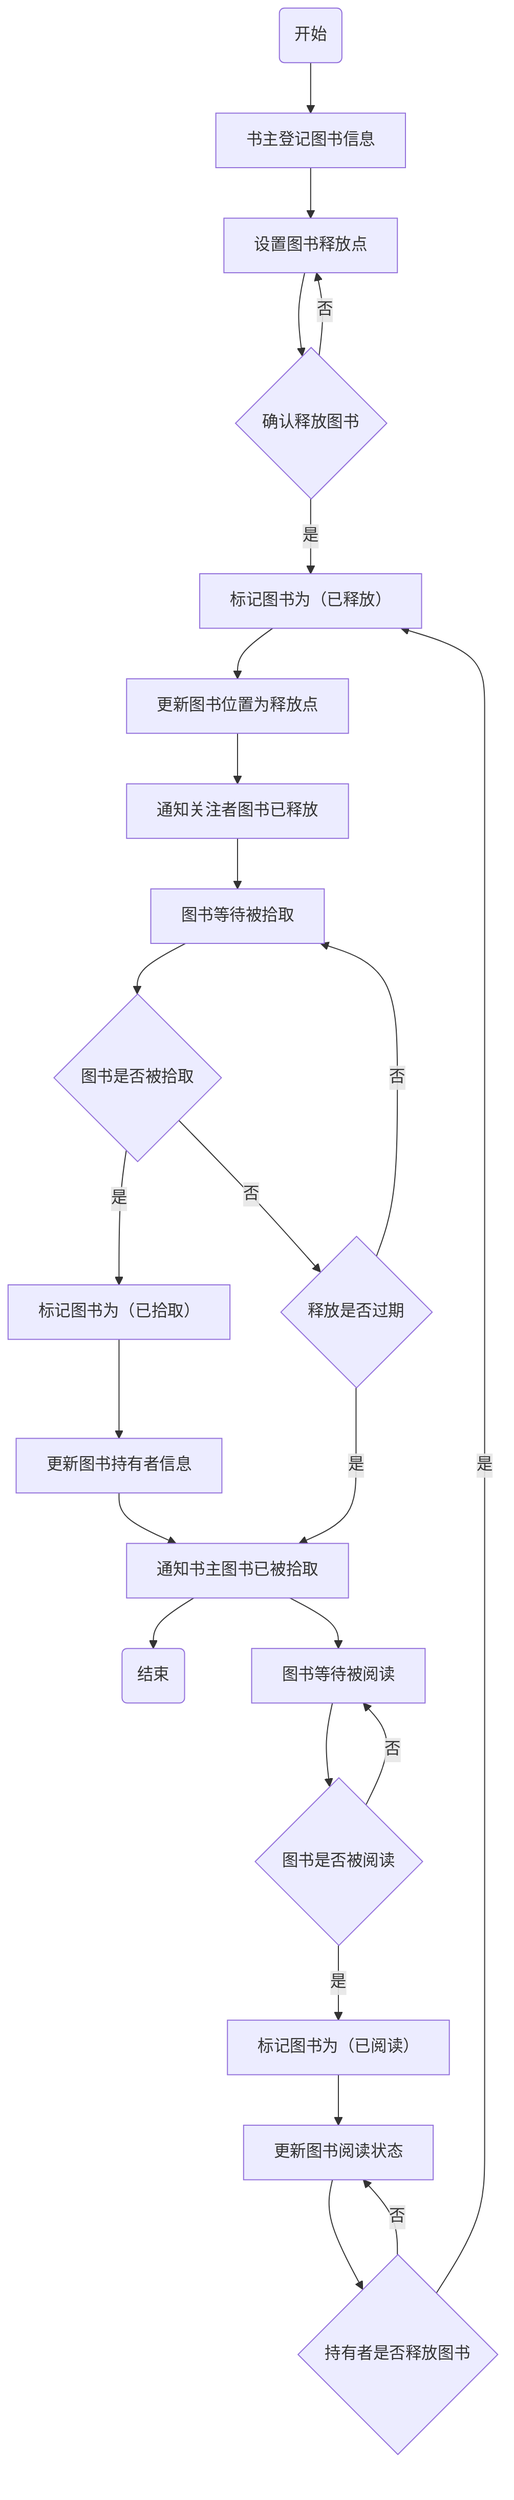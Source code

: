 graph TD
    Start(开始) --> RegisterBook[书主登记图书信息]
    RegisterBook --> SetReleasePoint[设置图书释放点]
    SetReleasePoint --> ConfirmRelease{确认释放图书}
    ConfirmRelease --> |是| MarkBookReleased["标记图书为（已释放）"]
    ConfirmRelease --> |否| SetReleasePoint
    MarkBookReleased --> UpdateBookLocation[更新图书位置为释放点]
    UpdateBookLocation --> NotifyFollowers[通知关注者图书已释放]
    NotifyFollowers --> WaitingForPickup[图书等待被拾取]
    WaitingForPickup --> BookPickedUp{图书是否被拾取}
    BookPickedUp --> |是| MarkBookPickedUp["标记图书为（已拾取）"]
    BookPickedUp --> |否| CheckReleaseExpired{释放是否过期}
    CheckReleaseExpired --> |否| WaitingForPickup
    CheckReleaseExpired --> |是| NotifyBookOwner[通知书主图书未被拾取]
    NotifyBookOwner --> End(结束)
    MarkBookPickedUp --> UpdateBookHolder[更新图书持有者信息]
    UpdateBookHolder --> NotifyBookOwner[通知书主图书已被拾取]
    NotifyBookOwner --> WaitingForReading[图书等待被阅读]
    WaitingForReading --> BookRead{图书是否被阅读}
    BookRead --> |是| MarkBookRead["标记图书为（已阅读）"]
    BookRead --> |否| WaitingForReading
    MarkBookRead --> UpdateReadingStatus[更新图书阅读状态]
    UpdateReadingStatus --> ReleaseBook{持有者是否释放图书}
    ReleaseBook --> |是| MarkBookReleased
    ReleaseBook --> |否| UpdateReadingStatus